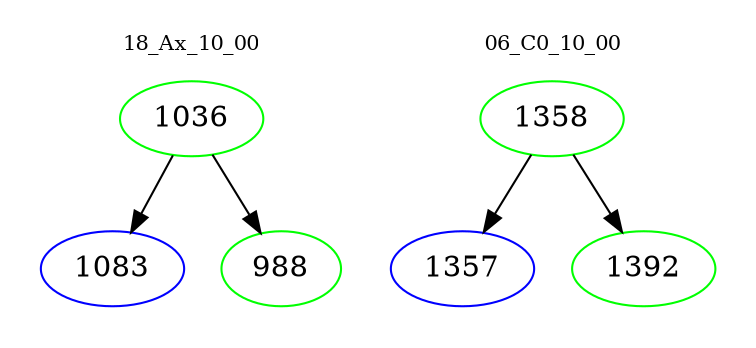 digraph{
subgraph cluster_0 {
color = white
label = "18_Ax_10_00";
fontsize=10;
T0_1036 [label="1036", color="green"]
T0_1036 -> T0_1083 [color="black"]
T0_1083 [label="1083", color="blue"]
T0_1036 -> T0_988 [color="black"]
T0_988 [label="988", color="green"]
}
subgraph cluster_1 {
color = white
label = "06_C0_10_00";
fontsize=10;
T1_1358 [label="1358", color="green"]
T1_1358 -> T1_1357 [color="black"]
T1_1357 [label="1357", color="blue"]
T1_1358 -> T1_1392 [color="black"]
T1_1392 [label="1392", color="green"]
}
}
